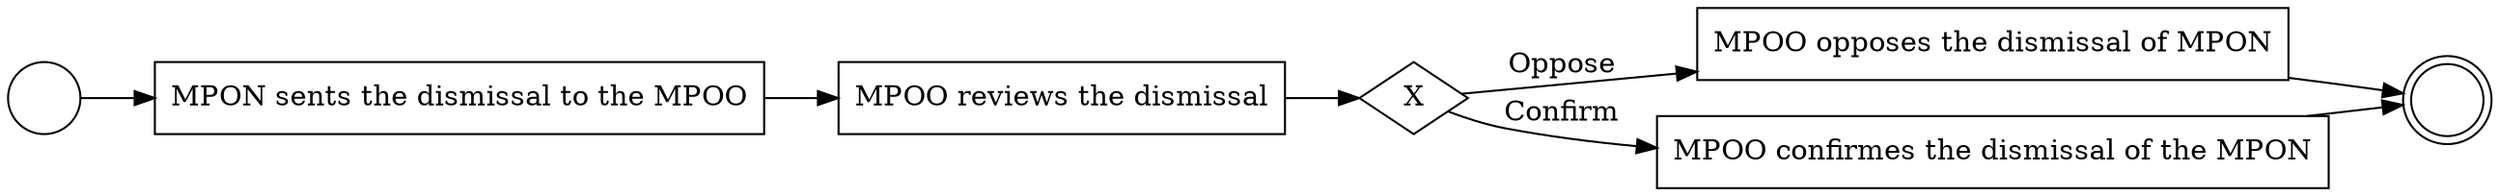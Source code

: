 digraph {
  rankdir=LR;
  "start_1"[shape=circle label=""];
  "end_1"[shape=doublecircle label=""];
  "seg_1"[shape=diamond label="X"];
  "task_1"[shape=rectangle label="MPON sents the dismissal to the MPOO"];
  "task_2"[shape=rectangle label="MPOO reviews the dismissal"];
  "task_3"[shape=rectangle label="MPOO opposes the dismissal of MPON"];
  "task_4"[shape=rectangle label="MPOO confirmes the dismissal of the MPON"];
  "start_1" -> "task_1";
  "task_1" -> "task_2";
  "task_2" -> "seg_1";
  "seg_1" -> "task_3"[label="Oppose"];
  "seg_1" -> "task_4"[label="Confirm"];
  "task_3" -> "end_1";
  "task_4" -> "end_1";
}